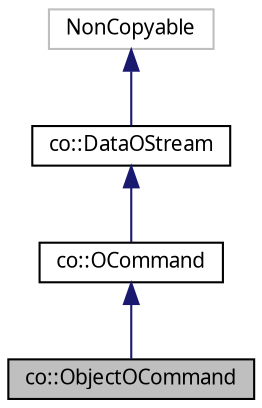 digraph "co::ObjectOCommand"
{
  edge [fontname="Sans",fontsize="10",labelfontname="Sans",labelfontsize="10"];
  node [fontname="Sans",fontsize="10",shape=record];
  Node1 [label="co::ObjectOCommand",height=0.2,width=0.4,color="black", fillcolor="grey75", style="filled" fontcolor="black"];
  Node2 -> Node1 [dir="back",color="midnightblue",fontsize="10",style="solid",fontname="Sans"];
  Node2 [label="co::OCommand",height=0.2,width=0.4,color="black", fillcolor="white", style="filled",URL="$classco_1_1OCommand.html",tooltip="A class for sending commands with data to local and external nodes. "];
  Node3 -> Node2 [dir="back",color="midnightblue",fontsize="10",style="solid",fontname="Sans"];
  Node3 [label="co::DataOStream",height=0.2,width=0.4,color="black", fillcolor="white", style="filled",URL="$classco_1_1DataOStream.html",tooltip="A std::ostream-like interface for object serialization. "];
  Node4 -> Node3 [dir="back",color="midnightblue",fontsize="10",style="solid",fontname="Sans"];
  Node4 [label="NonCopyable",height=0.2,width=0.4,color="grey75", fillcolor="white", style="filled"];
}
